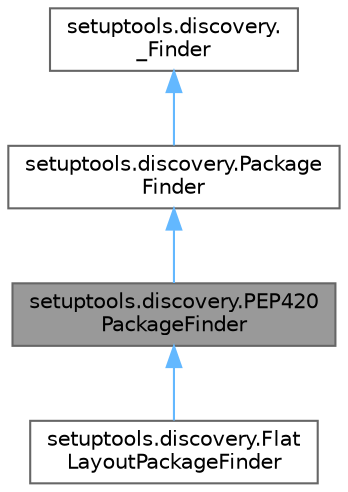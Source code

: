 digraph "setuptools.discovery.PEP420PackageFinder"
{
 // LATEX_PDF_SIZE
  bgcolor="transparent";
  edge [fontname=Helvetica,fontsize=10,labelfontname=Helvetica,labelfontsize=10];
  node [fontname=Helvetica,fontsize=10,shape=box,height=0.2,width=0.4];
  Node1 [id="Node000001",label="setuptools.discovery.PEP420\lPackageFinder",height=0.2,width=0.4,color="gray40", fillcolor="grey60", style="filled", fontcolor="black",tooltip=" "];
  Node2 -> Node1 [id="edge1_Node000001_Node000002",dir="back",color="steelblue1",style="solid",tooltip=" "];
  Node2 [id="Node000002",label="setuptools.discovery.Package\lFinder",height=0.2,width=0.4,color="gray40", fillcolor="white", style="filled",URL="$classsetuptools_1_1discovery_1_1_package_finder.html",tooltip=" "];
  Node3 -> Node2 [id="edge2_Node000002_Node000003",dir="back",color="steelblue1",style="solid",tooltip=" "];
  Node3 [id="Node000003",label="setuptools.discovery.\l_Finder",height=0.2,width=0.4,color="gray40", fillcolor="white", style="filled",URL="$classsetuptools_1_1discovery_1_1___finder.html",tooltip=" "];
  Node1 -> Node4 [id="edge3_Node000001_Node000004",dir="back",color="steelblue1",style="solid",tooltip=" "];
  Node4 [id="Node000004",label="setuptools.discovery.Flat\lLayoutPackageFinder",height=0.2,width=0.4,color="gray40", fillcolor="white", style="filled",URL="$classsetuptools_1_1discovery_1_1_flat_layout_package_finder.html",tooltip=" "];
}
